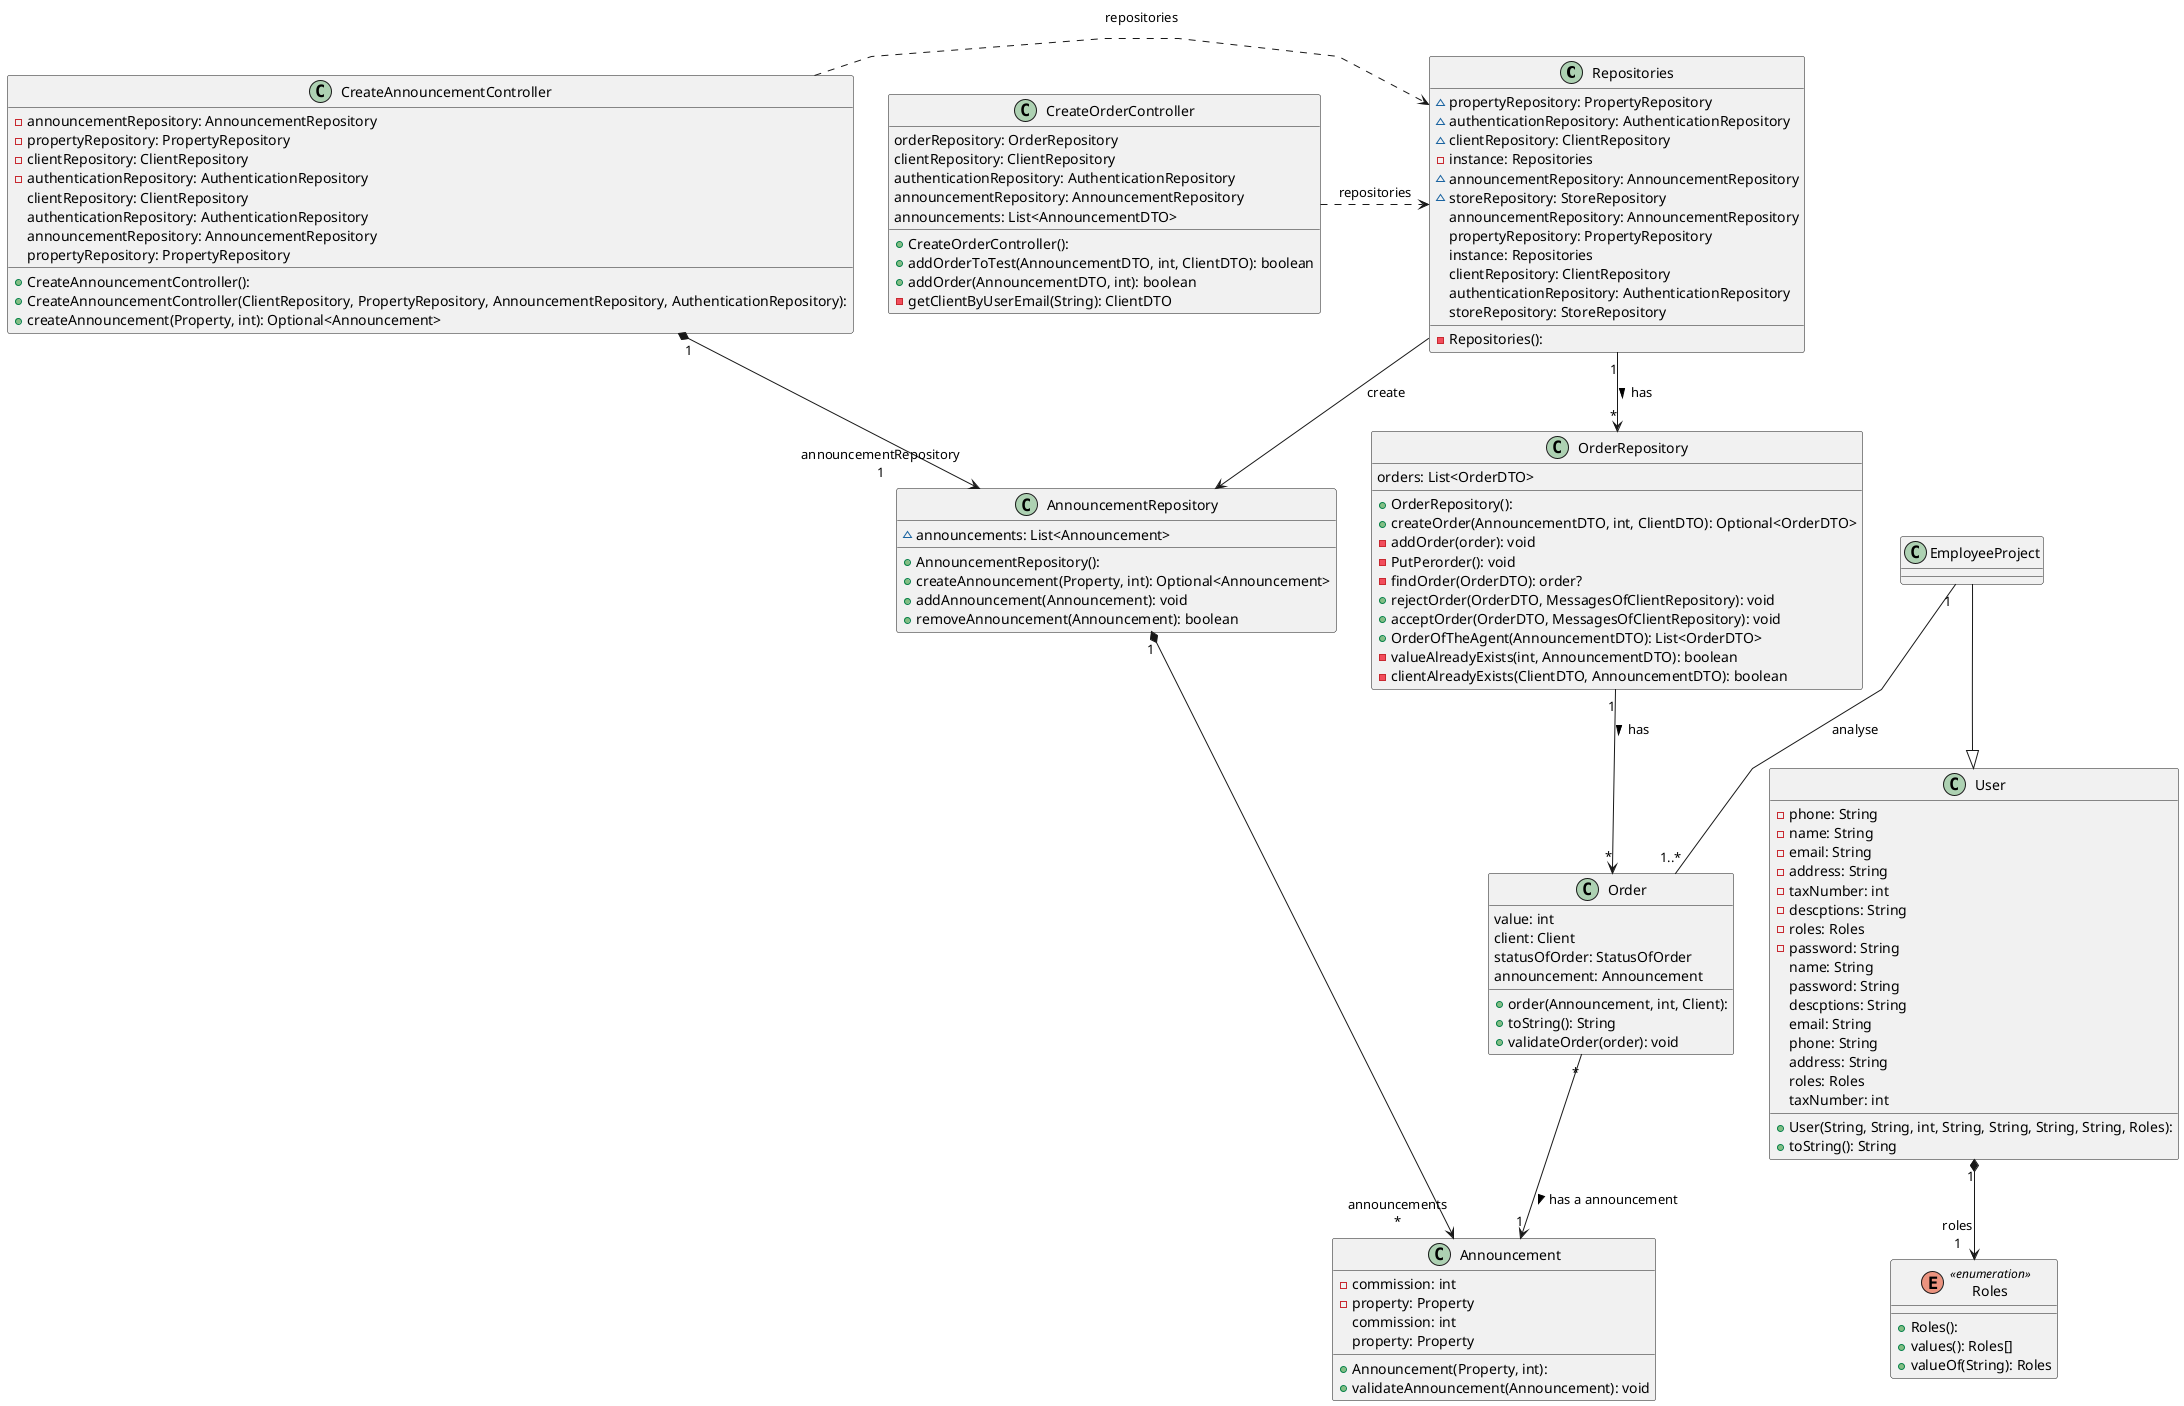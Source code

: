 @startuml
'skinparam monochrome true
skinparam packageStyle rectangle
skinparam shadowing false
skinparam linetype polyline
'skinparam linetype orto

skinparam classAttributeIconSize "2"
'left to right direction
class Repositories {
  - Repositories():
  ~ propertyRepository: PropertyRepository
  ~ authenticationRepository: AuthenticationRepository
  ~ clientRepository: ClientRepository
  - instance: Repositories
  ~ announcementRepository: AnnouncementRepository
  ~ storeRepository: StoreRepository
   announcementRepository: AnnouncementRepository
   propertyRepository: PropertyRepository
   instance: Repositories
   clientRepository: ClientRepository
   authenticationRepository: AuthenticationRepository
   storeRepository: StoreRepository
}

class User {
  + User(String, String, int, String, String, String, String, Roles):
  - phone: String
  - name: String
  - email: String
  - address: String
  - taxNumber: int
  - descptions: String
  - roles: Roles
  - password: String
  + toString(): String
   name: String
   password: String
   descptions: String
   email: String
   phone: String
   address: String
   roles: Roles
   taxNumber: int
}

enum Roles << enumeration >> {
  + Roles():
  + values(): Roles[]
  + valueOf(String): Roles
}

class Announcement {
  + Announcement(Property, int):
  - commission: int
  - property: Property
  + validateAnnouncement(Announcement): void
   commission: int
   property: Property
}
class AnnouncementRepository {
  + AnnouncementRepository():
  ~ announcements: List<Announcement>
  + createAnnouncement(Property, int): Optional<Announcement>
  + addAnnouncement(Announcement): void
  + removeAnnouncement(Announcement): boolean
}

class CreateAnnouncementController {
  + CreateAnnouncementController():
  + CreateAnnouncementController(ClientRepository, PropertyRepository, AnnouncementRepository, AuthenticationRepository):
  - announcementRepository: AnnouncementRepository
  - propertyRepository: PropertyRepository
  - clientRepository: ClientRepository
  - authenticationRepository: AuthenticationRepository
  + createAnnouncement(Property, int): Optional<Announcement>
   clientRepository: ClientRepository
   authenticationRepository: AuthenticationRepository
   announcementRepository: AnnouncementRepository
   propertyRepository: PropertyRepository
}

class CreateOrderController {
  + CreateOrderController():
  + addOrderToTest(AnnouncementDTO, int, ClientDTO): boolean
  + addOrder(AnnouncementDTO, int): boolean
  - getClientByUserEmail(String): ClientDTO
   orderRepository: OrderRepository
   clientRepository: ClientRepository
   authenticationRepository: AuthenticationRepository
   announcementRepository: AnnouncementRepository
   announcements: List<AnnouncementDTO>
}
class OrderRepository {
  + OrderRepository():
  + createOrder(AnnouncementDTO, int, ClientDTO): Optional<OrderDTO>
  - addOrder(order): void
  - PutPerorder(): void
  - findOrder(OrderDTO): order?
  + rejectOrder(OrderDTO, MessagesOfClientRepository): void
  + acceptOrder(OrderDTO, MessagesOfClientRepository): void
  + OrderOfTheAgent(AnnouncementDTO): List<OrderDTO>
  - valueAlreadyExists(int, AnnouncementDTO): boolean
  - clientAlreadyExists(ClientDTO, AnnouncementDTO): boolean
   orders: List<OrderDTO>
}
class Order {
  + order(Announcement, int, Client):
  + toString(): String
  + validateOrder(order): void
   value: int
   client: Client
   statusOfOrder: StatusOfOrder
   announcement: Announcement
}

Repositories                  -->  AnnouncementRepository       : "«create»"
User                         "1" *--> "roles\n1" Roles
CreateAnnouncementController "1" *--> "announcementRepository\n1" AnnouncementRepository
AnnouncementRepository       "1" *--> "announcements\n*" Announcement
EmployeeProject               --^  User
OrderRepository "1" --> "*" Order : has >
Order "*" --> "1" Announcement : has a announcement >
CreateOrderController .> Repositories : repositories
Repositories "1" --> "*" OrderRepository : has >
CreateAnnouncementController .> Repositories : repositories
EmployeeProject "1"--"1..*" Order : analyse





@enduml